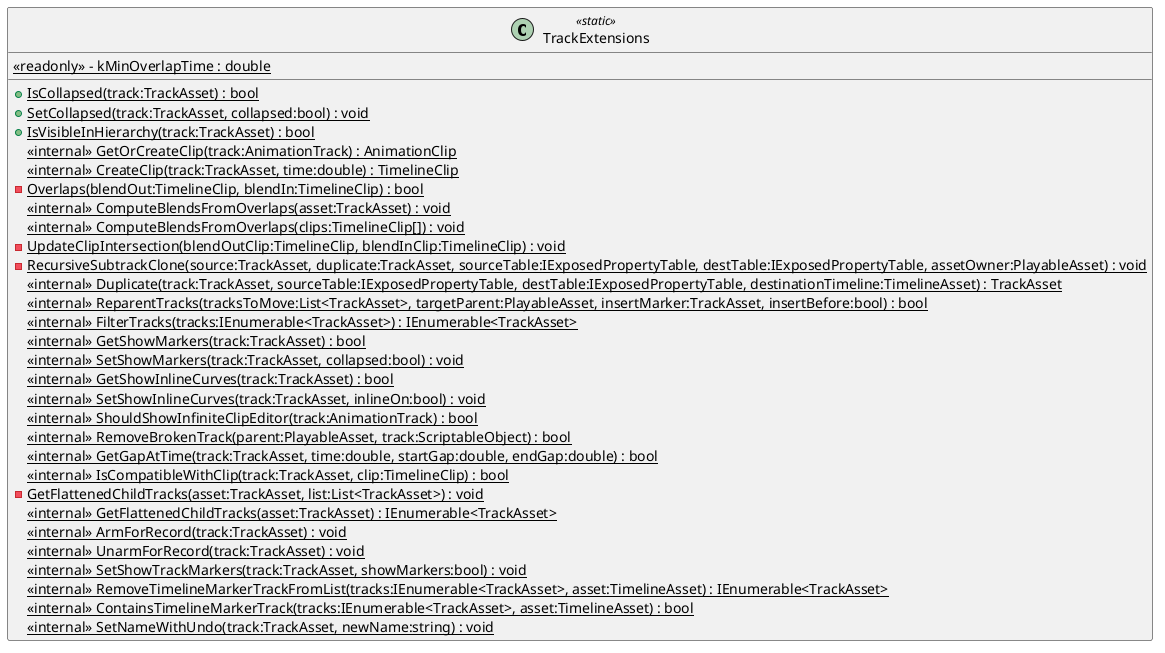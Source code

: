 @startuml
class TrackExtensions <<static>> {
    {static} <<readonly>> - kMinOverlapTime : double
    + {static} IsCollapsed(track:TrackAsset) : bool
    + {static} SetCollapsed(track:TrackAsset, collapsed:bool) : void
    + {static} IsVisibleInHierarchy(track:TrackAsset) : bool
    <<internal>> {static} GetOrCreateClip(track:AnimationTrack) : AnimationClip
    <<internal>> {static} CreateClip(track:TrackAsset, time:double) : TimelineClip
    {static} - Overlaps(blendOut:TimelineClip, blendIn:TimelineClip) : bool
    <<internal>> {static} ComputeBlendsFromOverlaps(asset:TrackAsset) : void
    <<internal>> {static} ComputeBlendsFromOverlaps(clips:TimelineClip[]) : void
    {static} - UpdateClipIntersection(blendOutClip:TimelineClip, blendInClip:TimelineClip) : void
    {static} - RecursiveSubtrackClone(source:TrackAsset, duplicate:TrackAsset, sourceTable:IExposedPropertyTable, destTable:IExposedPropertyTable, assetOwner:PlayableAsset) : void
    <<internal>> {static} Duplicate(track:TrackAsset, sourceTable:IExposedPropertyTable, destTable:IExposedPropertyTable, destinationTimeline:TimelineAsset) : TrackAsset
    <<internal>> {static} ReparentTracks(tracksToMove:List<TrackAsset>, targetParent:PlayableAsset, insertMarker:TrackAsset, insertBefore:bool) : bool
    <<internal>> {static} FilterTracks(tracks:IEnumerable<TrackAsset>) : IEnumerable<TrackAsset>
    <<internal>> {static} GetShowMarkers(track:TrackAsset) : bool
    <<internal>> {static} SetShowMarkers(track:TrackAsset, collapsed:bool) : void
    <<internal>> {static} GetShowInlineCurves(track:TrackAsset) : bool
    <<internal>> {static} SetShowInlineCurves(track:TrackAsset, inlineOn:bool) : void
    <<internal>> {static} ShouldShowInfiniteClipEditor(track:AnimationTrack) : bool
    <<internal>> {static} RemoveBrokenTrack(parent:PlayableAsset, track:ScriptableObject) : bool
    <<internal>> {static} GetGapAtTime(track:TrackAsset, time:double, startGap:double, endGap:double) : bool
    <<internal>> {static} IsCompatibleWithClip(track:TrackAsset, clip:TimelineClip) : bool
    {static} - GetFlattenedChildTracks(asset:TrackAsset, list:List<TrackAsset>) : void
    <<internal>> {static} GetFlattenedChildTracks(asset:TrackAsset) : IEnumerable<TrackAsset>
    <<internal>> {static} ArmForRecord(track:TrackAsset) : void
    <<internal>> {static} UnarmForRecord(track:TrackAsset) : void
    <<internal>> {static} SetShowTrackMarkers(track:TrackAsset, showMarkers:bool) : void
    <<internal>> {static} RemoveTimelineMarkerTrackFromList(tracks:IEnumerable<TrackAsset>, asset:TimelineAsset) : IEnumerable<TrackAsset>
    <<internal>> {static} ContainsTimelineMarkerTrack(tracks:IEnumerable<TrackAsset>, asset:TimelineAsset) : bool
    <<internal>> {static} SetNameWithUndo(track:TrackAsset, newName:string) : void
}
@enduml
